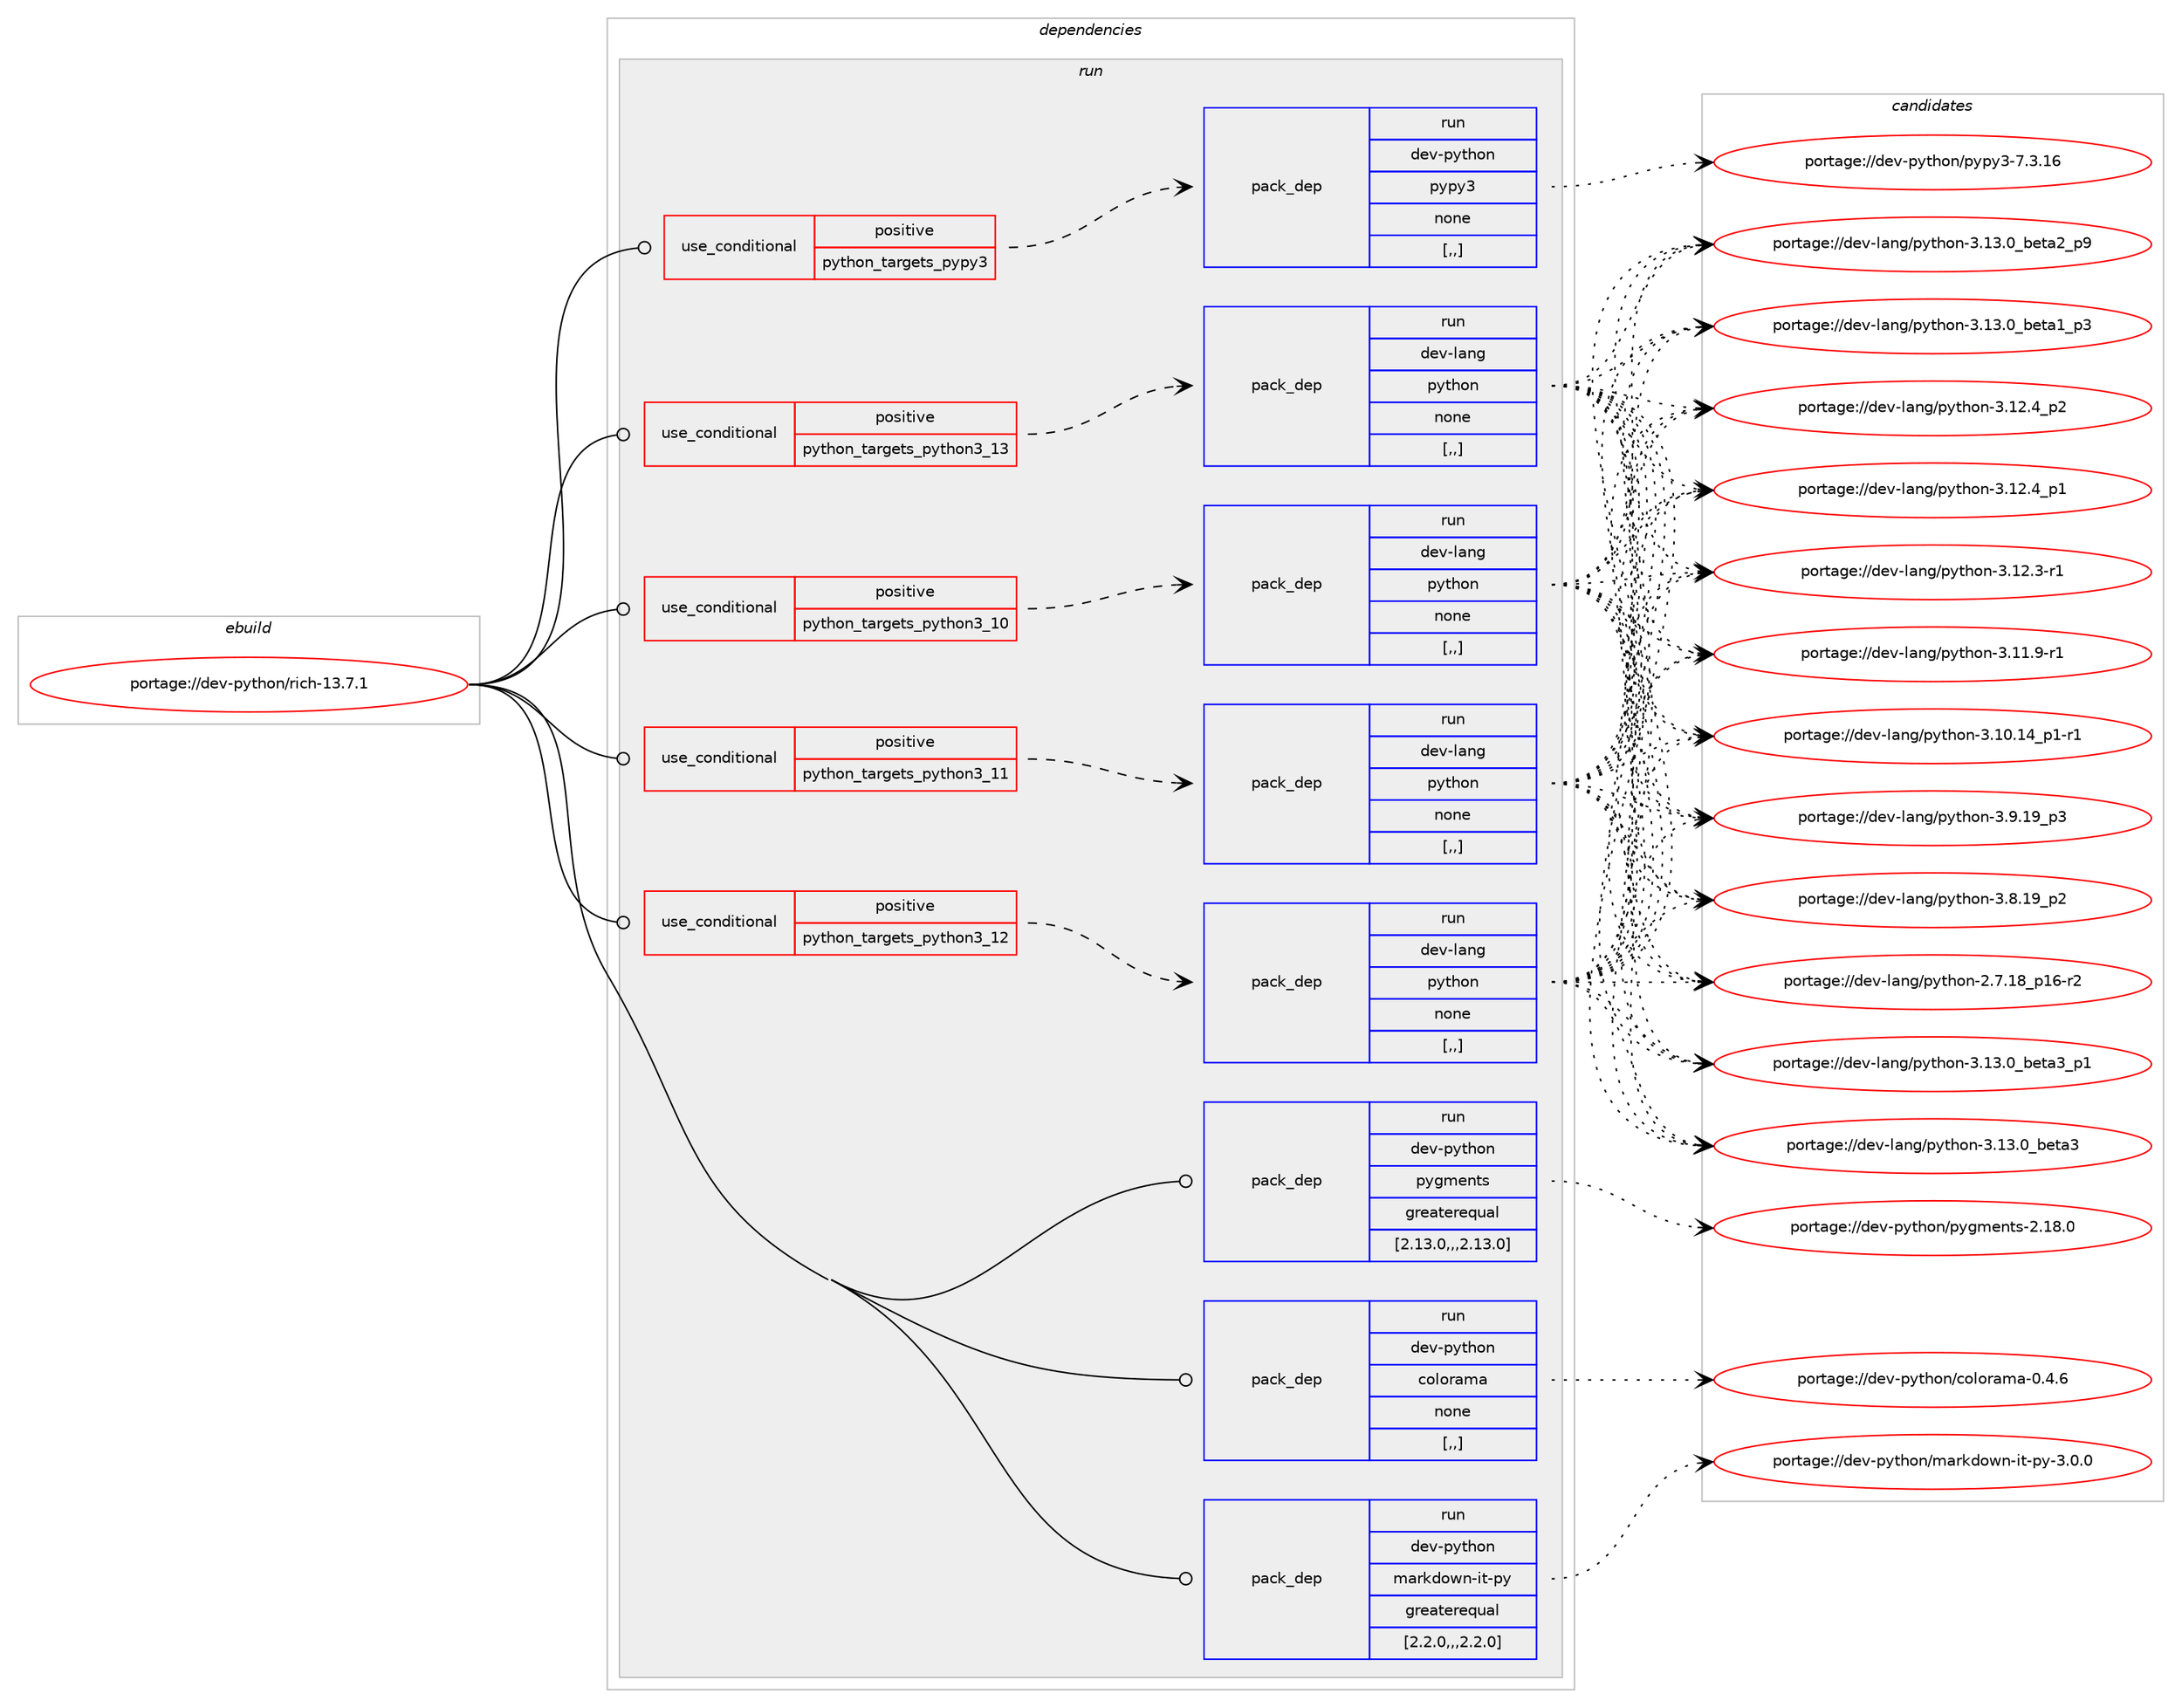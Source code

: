 digraph prolog {

# *************
# Graph options
# *************

newrank=true;
concentrate=true;
compound=true;
graph [rankdir=LR,fontname=Helvetica,fontsize=10,ranksep=1.5];#, ranksep=2.5, nodesep=0.2];
edge  [arrowhead=vee];
node  [fontname=Helvetica,fontsize=10];

# **********
# The ebuild
# **********

subgraph cluster_leftcol {
color=gray;
label=<<i>ebuild</i>>;
id [label="portage://dev-python/rich-13.7.1", color=red, width=4, href="../dev-python/rich-13.7.1.svg"];
}

# ****************
# The dependencies
# ****************

subgraph cluster_midcol {
color=gray;
label=<<i>dependencies</i>>;
subgraph cluster_compile {
fillcolor="#eeeeee";
style=filled;
label=<<i>compile</i>>;
}
subgraph cluster_compileandrun {
fillcolor="#eeeeee";
style=filled;
label=<<i>compile and run</i>>;
}
subgraph cluster_run {
fillcolor="#eeeeee";
style=filled;
label=<<i>run</i>>;
subgraph cond38918 {
dependency161626 [label=<<TABLE BORDER="0" CELLBORDER="1" CELLSPACING="0" CELLPADDING="4"><TR><TD ROWSPAN="3" CELLPADDING="10">use_conditional</TD></TR><TR><TD>positive</TD></TR><TR><TD>python_targets_pypy3</TD></TR></TABLE>>, shape=none, color=red];
subgraph pack121436 {
dependency161627 [label=<<TABLE BORDER="0" CELLBORDER="1" CELLSPACING="0" CELLPADDING="4" WIDTH="220"><TR><TD ROWSPAN="6" CELLPADDING="30">pack_dep</TD></TR><TR><TD WIDTH="110">run</TD></TR><TR><TD>dev-python</TD></TR><TR><TD>pypy3</TD></TR><TR><TD>none</TD></TR><TR><TD>[,,]</TD></TR></TABLE>>, shape=none, color=blue];
}
dependency161626:e -> dependency161627:w [weight=20,style="dashed",arrowhead="vee"];
}
id:e -> dependency161626:w [weight=20,style="solid",arrowhead="odot"];
subgraph cond38919 {
dependency161628 [label=<<TABLE BORDER="0" CELLBORDER="1" CELLSPACING="0" CELLPADDING="4"><TR><TD ROWSPAN="3" CELLPADDING="10">use_conditional</TD></TR><TR><TD>positive</TD></TR><TR><TD>python_targets_python3_10</TD></TR></TABLE>>, shape=none, color=red];
subgraph pack121437 {
dependency161629 [label=<<TABLE BORDER="0" CELLBORDER="1" CELLSPACING="0" CELLPADDING="4" WIDTH="220"><TR><TD ROWSPAN="6" CELLPADDING="30">pack_dep</TD></TR><TR><TD WIDTH="110">run</TD></TR><TR><TD>dev-lang</TD></TR><TR><TD>python</TD></TR><TR><TD>none</TD></TR><TR><TD>[,,]</TD></TR></TABLE>>, shape=none, color=blue];
}
dependency161628:e -> dependency161629:w [weight=20,style="dashed",arrowhead="vee"];
}
id:e -> dependency161628:w [weight=20,style="solid",arrowhead="odot"];
subgraph cond38920 {
dependency161630 [label=<<TABLE BORDER="0" CELLBORDER="1" CELLSPACING="0" CELLPADDING="4"><TR><TD ROWSPAN="3" CELLPADDING="10">use_conditional</TD></TR><TR><TD>positive</TD></TR><TR><TD>python_targets_python3_11</TD></TR></TABLE>>, shape=none, color=red];
subgraph pack121438 {
dependency161631 [label=<<TABLE BORDER="0" CELLBORDER="1" CELLSPACING="0" CELLPADDING="4" WIDTH="220"><TR><TD ROWSPAN="6" CELLPADDING="30">pack_dep</TD></TR><TR><TD WIDTH="110">run</TD></TR><TR><TD>dev-lang</TD></TR><TR><TD>python</TD></TR><TR><TD>none</TD></TR><TR><TD>[,,]</TD></TR></TABLE>>, shape=none, color=blue];
}
dependency161630:e -> dependency161631:w [weight=20,style="dashed",arrowhead="vee"];
}
id:e -> dependency161630:w [weight=20,style="solid",arrowhead="odot"];
subgraph cond38921 {
dependency161632 [label=<<TABLE BORDER="0" CELLBORDER="1" CELLSPACING="0" CELLPADDING="4"><TR><TD ROWSPAN="3" CELLPADDING="10">use_conditional</TD></TR><TR><TD>positive</TD></TR><TR><TD>python_targets_python3_12</TD></TR></TABLE>>, shape=none, color=red];
subgraph pack121439 {
dependency161633 [label=<<TABLE BORDER="0" CELLBORDER="1" CELLSPACING="0" CELLPADDING="4" WIDTH="220"><TR><TD ROWSPAN="6" CELLPADDING="30">pack_dep</TD></TR><TR><TD WIDTH="110">run</TD></TR><TR><TD>dev-lang</TD></TR><TR><TD>python</TD></TR><TR><TD>none</TD></TR><TR><TD>[,,]</TD></TR></TABLE>>, shape=none, color=blue];
}
dependency161632:e -> dependency161633:w [weight=20,style="dashed",arrowhead="vee"];
}
id:e -> dependency161632:w [weight=20,style="solid",arrowhead="odot"];
subgraph cond38922 {
dependency161634 [label=<<TABLE BORDER="0" CELLBORDER="1" CELLSPACING="0" CELLPADDING="4"><TR><TD ROWSPAN="3" CELLPADDING="10">use_conditional</TD></TR><TR><TD>positive</TD></TR><TR><TD>python_targets_python3_13</TD></TR></TABLE>>, shape=none, color=red];
subgraph pack121440 {
dependency161635 [label=<<TABLE BORDER="0" CELLBORDER="1" CELLSPACING="0" CELLPADDING="4" WIDTH="220"><TR><TD ROWSPAN="6" CELLPADDING="30">pack_dep</TD></TR><TR><TD WIDTH="110">run</TD></TR><TR><TD>dev-lang</TD></TR><TR><TD>python</TD></TR><TR><TD>none</TD></TR><TR><TD>[,,]</TD></TR></TABLE>>, shape=none, color=blue];
}
dependency161634:e -> dependency161635:w [weight=20,style="dashed",arrowhead="vee"];
}
id:e -> dependency161634:w [weight=20,style="solid",arrowhead="odot"];
subgraph pack121441 {
dependency161636 [label=<<TABLE BORDER="0" CELLBORDER="1" CELLSPACING="0" CELLPADDING="4" WIDTH="220"><TR><TD ROWSPAN="6" CELLPADDING="30">pack_dep</TD></TR><TR><TD WIDTH="110">run</TD></TR><TR><TD>dev-python</TD></TR><TR><TD>colorama</TD></TR><TR><TD>none</TD></TR><TR><TD>[,,]</TD></TR></TABLE>>, shape=none, color=blue];
}
id:e -> dependency161636:w [weight=20,style="solid",arrowhead="odot"];
subgraph pack121442 {
dependency161637 [label=<<TABLE BORDER="0" CELLBORDER="1" CELLSPACING="0" CELLPADDING="4" WIDTH="220"><TR><TD ROWSPAN="6" CELLPADDING="30">pack_dep</TD></TR><TR><TD WIDTH="110">run</TD></TR><TR><TD>dev-python</TD></TR><TR><TD>markdown-it-py</TD></TR><TR><TD>greaterequal</TD></TR><TR><TD>[2.2.0,,,2.2.0]</TD></TR></TABLE>>, shape=none, color=blue];
}
id:e -> dependency161637:w [weight=20,style="solid",arrowhead="odot"];
subgraph pack121443 {
dependency161638 [label=<<TABLE BORDER="0" CELLBORDER="1" CELLSPACING="0" CELLPADDING="4" WIDTH="220"><TR><TD ROWSPAN="6" CELLPADDING="30">pack_dep</TD></TR><TR><TD WIDTH="110">run</TD></TR><TR><TD>dev-python</TD></TR><TR><TD>pygments</TD></TR><TR><TD>greaterequal</TD></TR><TR><TD>[2.13.0,,,2.13.0]</TD></TR></TABLE>>, shape=none, color=blue];
}
id:e -> dependency161638:w [weight=20,style="solid",arrowhead="odot"];
}
}

# **************
# The candidates
# **************

subgraph cluster_choices {
rank=same;
color=gray;
label=<<i>candidates</i>>;

subgraph choice121436 {
color=black;
nodesep=1;
choice10010111845112121116104111110471121211121215145554651464954 [label="portage://dev-python/pypy3-7.3.16", color=red, width=4,href="../dev-python/pypy3-7.3.16.svg"];
dependency161627:e -> choice10010111845112121116104111110471121211121215145554651464954:w [style=dotted,weight="100"];
}
subgraph choice121437 {
color=black;
nodesep=1;
choice10010111845108971101034711212111610411111045514649514648959810111697519511249 [label="portage://dev-lang/python-3.13.0_beta3_p1", color=red, width=4,href="../dev-lang/python-3.13.0_beta3_p1.svg"];
choice1001011184510897110103471121211161041111104551464951464895981011169751 [label="portage://dev-lang/python-3.13.0_beta3", color=red, width=4,href="../dev-lang/python-3.13.0_beta3.svg"];
choice10010111845108971101034711212111610411111045514649514648959810111697509511257 [label="portage://dev-lang/python-3.13.0_beta2_p9", color=red, width=4,href="../dev-lang/python-3.13.0_beta2_p9.svg"];
choice10010111845108971101034711212111610411111045514649514648959810111697499511251 [label="portage://dev-lang/python-3.13.0_beta1_p3", color=red, width=4,href="../dev-lang/python-3.13.0_beta1_p3.svg"];
choice100101118451089711010347112121116104111110455146495046529511250 [label="portage://dev-lang/python-3.12.4_p2", color=red, width=4,href="../dev-lang/python-3.12.4_p2.svg"];
choice100101118451089711010347112121116104111110455146495046529511249 [label="portage://dev-lang/python-3.12.4_p1", color=red, width=4,href="../dev-lang/python-3.12.4_p1.svg"];
choice100101118451089711010347112121116104111110455146495046514511449 [label="portage://dev-lang/python-3.12.3-r1", color=red, width=4,href="../dev-lang/python-3.12.3-r1.svg"];
choice100101118451089711010347112121116104111110455146494946574511449 [label="portage://dev-lang/python-3.11.9-r1", color=red, width=4,href="../dev-lang/python-3.11.9-r1.svg"];
choice100101118451089711010347112121116104111110455146494846495295112494511449 [label="portage://dev-lang/python-3.10.14_p1-r1", color=red, width=4,href="../dev-lang/python-3.10.14_p1-r1.svg"];
choice100101118451089711010347112121116104111110455146574649579511251 [label="portage://dev-lang/python-3.9.19_p3", color=red, width=4,href="../dev-lang/python-3.9.19_p3.svg"];
choice100101118451089711010347112121116104111110455146564649579511250 [label="portage://dev-lang/python-3.8.19_p2", color=red, width=4,href="../dev-lang/python-3.8.19_p2.svg"];
choice100101118451089711010347112121116104111110455046554649569511249544511450 [label="portage://dev-lang/python-2.7.18_p16-r2", color=red, width=4,href="../dev-lang/python-2.7.18_p16-r2.svg"];
dependency161629:e -> choice10010111845108971101034711212111610411111045514649514648959810111697519511249:w [style=dotted,weight="100"];
dependency161629:e -> choice1001011184510897110103471121211161041111104551464951464895981011169751:w [style=dotted,weight="100"];
dependency161629:e -> choice10010111845108971101034711212111610411111045514649514648959810111697509511257:w [style=dotted,weight="100"];
dependency161629:e -> choice10010111845108971101034711212111610411111045514649514648959810111697499511251:w [style=dotted,weight="100"];
dependency161629:e -> choice100101118451089711010347112121116104111110455146495046529511250:w [style=dotted,weight="100"];
dependency161629:e -> choice100101118451089711010347112121116104111110455146495046529511249:w [style=dotted,weight="100"];
dependency161629:e -> choice100101118451089711010347112121116104111110455146495046514511449:w [style=dotted,weight="100"];
dependency161629:e -> choice100101118451089711010347112121116104111110455146494946574511449:w [style=dotted,weight="100"];
dependency161629:e -> choice100101118451089711010347112121116104111110455146494846495295112494511449:w [style=dotted,weight="100"];
dependency161629:e -> choice100101118451089711010347112121116104111110455146574649579511251:w [style=dotted,weight="100"];
dependency161629:e -> choice100101118451089711010347112121116104111110455146564649579511250:w [style=dotted,weight="100"];
dependency161629:e -> choice100101118451089711010347112121116104111110455046554649569511249544511450:w [style=dotted,weight="100"];
}
subgraph choice121438 {
color=black;
nodesep=1;
choice10010111845108971101034711212111610411111045514649514648959810111697519511249 [label="portage://dev-lang/python-3.13.0_beta3_p1", color=red, width=4,href="../dev-lang/python-3.13.0_beta3_p1.svg"];
choice1001011184510897110103471121211161041111104551464951464895981011169751 [label="portage://dev-lang/python-3.13.0_beta3", color=red, width=4,href="../dev-lang/python-3.13.0_beta3.svg"];
choice10010111845108971101034711212111610411111045514649514648959810111697509511257 [label="portage://dev-lang/python-3.13.0_beta2_p9", color=red, width=4,href="../dev-lang/python-3.13.0_beta2_p9.svg"];
choice10010111845108971101034711212111610411111045514649514648959810111697499511251 [label="portage://dev-lang/python-3.13.0_beta1_p3", color=red, width=4,href="../dev-lang/python-3.13.0_beta1_p3.svg"];
choice100101118451089711010347112121116104111110455146495046529511250 [label="portage://dev-lang/python-3.12.4_p2", color=red, width=4,href="../dev-lang/python-3.12.4_p2.svg"];
choice100101118451089711010347112121116104111110455146495046529511249 [label="portage://dev-lang/python-3.12.4_p1", color=red, width=4,href="../dev-lang/python-3.12.4_p1.svg"];
choice100101118451089711010347112121116104111110455146495046514511449 [label="portage://dev-lang/python-3.12.3-r1", color=red, width=4,href="../dev-lang/python-3.12.3-r1.svg"];
choice100101118451089711010347112121116104111110455146494946574511449 [label="portage://dev-lang/python-3.11.9-r1", color=red, width=4,href="../dev-lang/python-3.11.9-r1.svg"];
choice100101118451089711010347112121116104111110455146494846495295112494511449 [label="portage://dev-lang/python-3.10.14_p1-r1", color=red, width=4,href="../dev-lang/python-3.10.14_p1-r1.svg"];
choice100101118451089711010347112121116104111110455146574649579511251 [label="portage://dev-lang/python-3.9.19_p3", color=red, width=4,href="../dev-lang/python-3.9.19_p3.svg"];
choice100101118451089711010347112121116104111110455146564649579511250 [label="portage://dev-lang/python-3.8.19_p2", color=red, width=4,href="../dev-lang/python-3.8.19_p2.svg"];
choice100101118451089711010347112121116104111110455046554649569511249544511450 [label="portage://dev-lang/python-2.7.18_p16-r2", color=red, width=4,href="../dev-lang/python-2.7.18_p16-r2.svg"];
dependency161631:e -> choice10010111845108971101034711212111610411111045514649514648959810111697519511249:w [style=dotted,weight="100"];
dependency161631:e -> choice1001011184510897110103471121211161041111104551464951464895981011169751:w [style=dotted,weight="100"];
dependency161631:e -> choice10010111845108971101034711212111610411111045514649514648959810111697509511257:w [style=dotted,weight="100"];
dependency161631:e -> choice10010111845108971101034711212111610411111045514649514648959810111697499511251:w [style=dotted,weight="100"];
dependency161631:e -> choice100101118451089711010347112121116104111110455146495046529511250:w [style=dotted,weight="100"];
dependency161631:e -> choice100101118451089711010347112121116104111110455146495046529511249:w [style=dotted,weight="100"];
dependency161631:e -> choice100101118451089711010347112121116104111110455146495046514511449:w [style=dotted,weight="100"];
dependency161631:e -> choice100101118451089711010347112121116104111110455146494946574511449:w [style=dotted,weight="100"];
dependency161631:e -> choice100101118451089711010347112121116104111110455146494846495295112494511449:w [style=dotted,weight="100"];
dependency161631:e -> choice100101118451089711010347112121116104111110455146574649579511251:w [style=dotted,weight="100"];
dependency161631:e -> choice100101118451089711010347112121116104111110455146564649579511250:w [style=dotted,weight="100"];
dependency161631:e -> choice100101118451089711010347112121116104111110455046554649569511249544511450:w [style=dotted,weight="100"];
}
subgraph choice121439 {
color=black;
nodesep=1;
choice10010111845108971101034711212111610411111045514649514648959810111697519511249 [label="portage://dev-lang/python-3.13.0_beta3_p1", color=red, width=4,href="../dev-lang/python-3.13.0_beta3_p1.svg"];
choice1001011184510897110103471121211161041111104551464951464895981011169751 [label="portage://dev-lang/python-3.13.0_beta3", color=red, width=4,href="../dev-lang/python-3.13.0_beta3.svg"];
choice10010111845108971101034711212111610411111045514649514648959810111697509511257 [label="portage://dev-lang/python-3.13.0_beta2_p9", color=red, width=4,href="../dev-lang/python-3.13.0_beta2_p9.svg"];
choice10010111845108971101034711212111610411111045514649514648959810111697499511251 [label="portage://dev-lang/python-3.13.0_beta1_p3", color=red, width=4,href="../dev-lang/python-3.13.0_beta1_p3.svg"];
choice100101118451089711010347112121116104111110455146495046529511250 [label="portage://dev-lang/python-3.12.4_p2", color=red, width=4,href="../dev-lang/python-3.12.4_p2.svg"];
choice100101118451089711010347112121116104111110455146495046529511249 [label="portage://dev-lang/python-3.12.4_p1", color=red, width=4,href="../dev-lang/python-3.12.4_p1.svg"];
choice100101118451089711010347112121116104111110455146495046514511449 [label="portage://dev-lang/python-3.12.3-r1", color=red, width=4,href="../dev-lang/python-3.12.3-r1.svg"];
choice100101118451089711010347112121116104111110455146494946574511449 [label="portage://dev-lang/python-3.11.9-r1", color=red, width=4,href="../dev-lang/python-3.11.9-r1.svg"];
choice100101118451089711010347112121116104111110455146494846495295112494511449 [label="portage://dev-lang/python-3.10.14_p1-r1", color=red, width=4,href="../dev-lang/python-3.10.14_p1-r1.svg"];
choice100101118451089711010347112121116104111110455146574649579511251 [label="portage://dev-lang/python-3.9.19_p3", color=red, width=4,href="../dev-lang/python-3.9.19_p3.svg"];
choice100101118451089711010347112121116104111110455146564649579511250 [label="portage://dev-lang/python-3.8.19_p2", color=red, width=4,href="../dev-lang/python-3.8.19_p2.svg"];
choice100101118451089711010347112121116104111110455046554649569511249544511450 [label="portage://dev-lang/python-2.7.18_p16-r2", color=red, width=4,href="../dev-lang/python-2.7.18_p16-r2.svg"];
dependency161633:e -> choice10010111845108971101034711212111610411111045514649514648959810111697519511249:w [style=dotted,weight="100"];
dependency161633:e -> choice1001011184510897110103471121211161041111104551464951464895981011169751:w [style=dotted,weight="100"];
dependency161633:e -> choice10010111845108971101034711212111610411111045514649514648959810111697509511257:w [style=dotted,weight="100"];
dependency161633:e -> choice10010111845108971101034711212111610411111045514649514648959810111697499511251:w [style=dotted,weight="100"];
dependency161633:e -> choice100101118451089711010347112121116104111110455146495046529511250:w [style=dotted,weight="100"];
dependency161633:e -> choice100101118451089711010347112121116104111110455146495046529511249:w [style=dotted,weight="100"];
dependency161633:e -> choice100101118451089711010347112121116104111110455146495046514511449:w [style=dotted,weight="100"];
dependency161633:e -> choice100101118451089711010347112121116104111110455146494946574511449:w [style=dotted,weight="100"];
dependency161633:e -> choice100101118451089711010347112121116104111110455146494846495295112494511449:w [style=dotted,weight="100"];
dependency161633:e -> choice100101118451089711010347112121116104111110455146574649579511251:w [style=dotted,weight="100"];
dependency161633:e -> choice100101118451089711010347112121116104111110455146564649579511250:w [style=dotted,weight="100"];
dependency161633:e -> choice100101118451089711010347112121116104111110455046554649569511249544511450:w [style=dotted,weight="100"];
}
subgraph choice121440 {
color=black;
nodesep=1;
choice10010111845108971101034711212111610411111045514649514648959810111697519511249 [label="portage://dev-lang/python-3.13.0_beta3_p1", color=red, width=4,href="../dev-lang/python-3.13.0_beta3_p1.svg"];
choice1001011184510897110103471121211161041111104551464951464895981011169751 [label="portage://dev-lang/python-3.13.0_beta3", color=red, width=4,href="../dev-lang/python-3.13.0_beta3.svg"];
choice10010111845108971101034711212111610411111045514649514648959810111697509511257 [label="portage://dev-lang/python-3.13.0_beta2_p9", color=red, width=4,href="../dev-lang/python-3.13.0_beta2_p9.svg"];
choice10010111845108971101034711212111610411111045514649514648959810111697499511251 [label="portage://dev-lang/python-3.13.0_beta1_p3", color=red, width=4,href="../dev-lang/python-3.13.0_beta1_p3.svg"];
choice100101118451089711010347112121116104111110455146495046529511250 [label="portage://dev-lang/python-3.12.4_p2", color=red, width=4,href="../dev-lang/python-3.12.4_p2.svg"];
choice100101118451089711010347112121116104111110455146495046529511249 [label="portage://dev-lang/python-3.12.4_p1", color=red, width=4,href="../dev-lang/python-3.12.4_p1.svg"];
choice100101118451089711010347112121116104111110455146495046514511449 [label="portage://dev-lang/python-3.12.3-r1", color=red, width=4,href="../dev-lang/python-3.12.3-r1.svg"];
choice100101118451089711010347112121116104111110455146494946574511449 [label="portage://dev-lang/python-3.11.9-r1", color=red, width=4,href="../dev-lang/python-3.11.9-r1.svg"];
choice100101118451089711010347112121116104111110455146494846495295112494511449 [label="portage://dev-lang/python-3.10.14_p1-r1", color=red, width=4,href="../dev-lang/python-3.10.14_p1-r1.svg"];
choice100101118451089711010347112121116104111110455146574649579511251 [label="portage://dev-lang/python-3.9.19_p3", color=red, width=4,href="../dev-lang/python-3.9.19_p3.svg"];
choice100101118451089711010347112121116104111110455146564649579511250 [label="portage://dev-lang/python-3.8.19_p2", color=red, width=4,href="../dev-lang/python-3.8.19_p2.svg"];
choice100101118451089711010347112121116104111110455046554649569511249544511450 [label="portage://dev-lang/python-2.7.18_p16-r2", color=red, width=4,href="../dev-lang/python-2.7.18_p16-r2.svg"];
dependency161635:e -> choice10010111845108971101034711212111610411111045514649514648959810111697519511249:w [style=dotted,weight="100"];
dependency161635:e -> choice1001011184510897110103471121211161041111104551464951464895981011169751:w [style=dotted,weight="100"];
dependency161635:e -> choice10010111845108971101034711212111610411111045514649514648959810111697509511257:w [style=dotted,weight="100"];
dependency161635:e -> choice10010111845108971101034711212111610411111045514649514648959810111697499511251:w [style=dotted,weight="100"];
dependency161635:e -> choice100101118451089711010347112121116104111110455146495046529511250:w [style=dotted,weight="100"];
dependency161635:e -> choice100101118451089711010347112121116104111110455146495046529511249:w [style=dotted,weight="100"];
dependency161635:e -> choice100101118451089711010347112121116104111110455146495046514511449:w [style=dotted,weight="100"];
dependency161635:e -> choice100101118451089711010347112121116104111110455146494946574511449:w [style=dotted,weight="100"];
dependency161635:e -> choice100101118451089711010347112121116104111110455146494846495295112494511449:w [style=dotted,weight="100"];
dependency161635:e -> choice100101118451089711010347112121116104111110455146574649579511251:w [style=dotted,weight="100"];
dependency161635:e -> choice100101118451089711010347112121116104111110455146564649579511250:w [style=dotted,weight="100"];
dependency161635:e -> choice100101118451089711010347112121116104111110455046554649569511249544511450:w [style=dotted,weight="100"];
}
subgraph choice121441 {
color=black;
nodesep=1;
choice1001011184511212111610411111047991111081111149710997454846524654 [label="portage://dev-python/colorama-0.4.6", color=red, width=4,href="../dev-python/colorama-0.4.6.svg"];
dependency161636:e -> choice1001011184511212111610411111047991111081111149710997454846524654:w [style=dotted,weight="100"];
}
subgraph choice121442 {
color=black;
nodesep=1;
choice1001011184511212111610411111047109971141071001111191104510511645112121455146484648 [label="portage://dev-python/markdown-it-py-3.0.0", color=red, width=4,href="../dev-python/markdown-it-py-3.0.0.svg"];
dependency161637:e -> choice1001011184511212111610411111047109971141071001111191104510511645112121455146484648:w [style=dotted,weight="100"];
}
subgraph choice121443 {
color=black;
nodesep=1;
choice100101118451121211161041111104711212110310910111011611545504649564648 [label="portage://dev-python/pygments-2.18.0", color=red, width=4,href="../dev-python/pygments-2.18.0.svg"];
dependency161638:e -> choice100101118451121211161041111104711212110310910111011611545504649564648:w [style=dotted,weight="100"];
}
}

}

